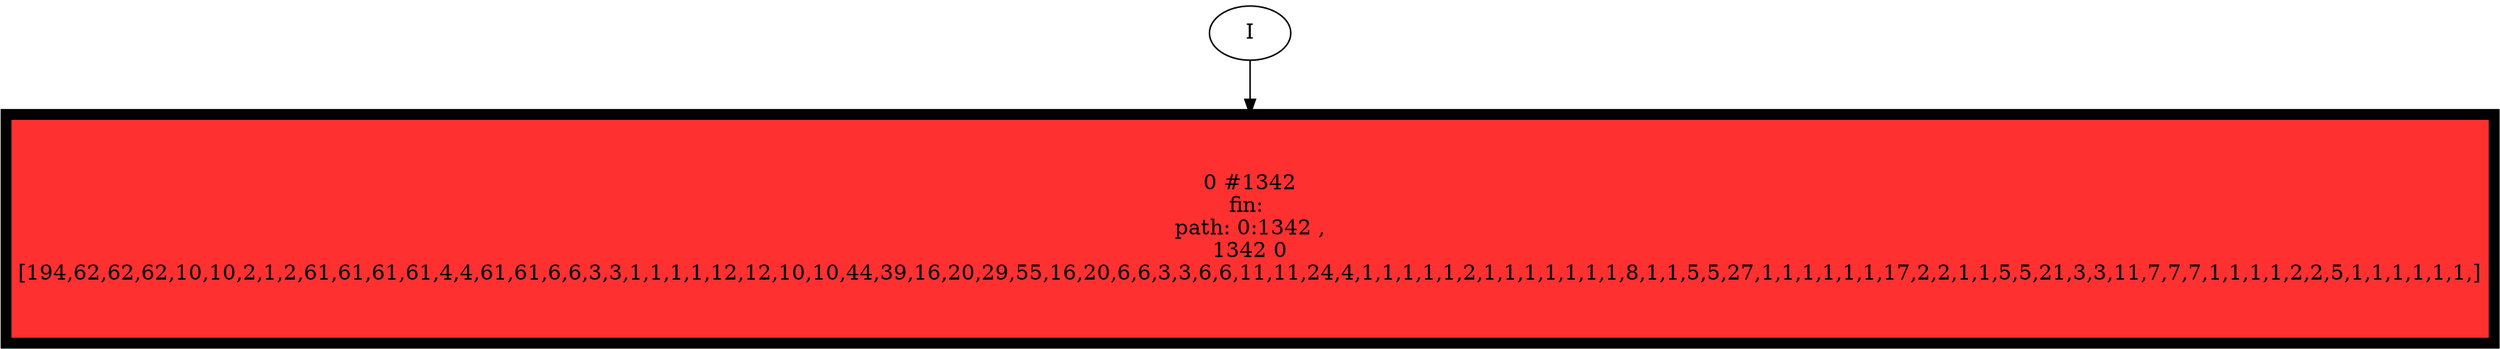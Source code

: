 // produced with flexfringe // 
digraph DFA {
	0 [label="root" shape=box];
		I -> 0;
	0 [ label="0 #1342
fin: 
 path: 0:1342 , 
1342 0
[194,62,62,62,10,10,2,1,2,61,61,61,61,4,4,61,61,6,6,3,3,1,1,1,1,12,12,10,10,44,39,16,20,29,55,16,20,6,6,3,3,6,6,11,11,24,4,1,1,1,1,1,2,1,1,1,1,1,1,1,8,1,1,5,5,27,1,1,1,1,1,1,17,2,2,1,1,5,5,21,3,3,11,7,7,7,1,1,1,1,2,2,5,1,1,1,1,1,1,]" , style=filled, fillcolor="firebrick1", width=2.10446, height=2.10446, penwidth=7.20266];
}

